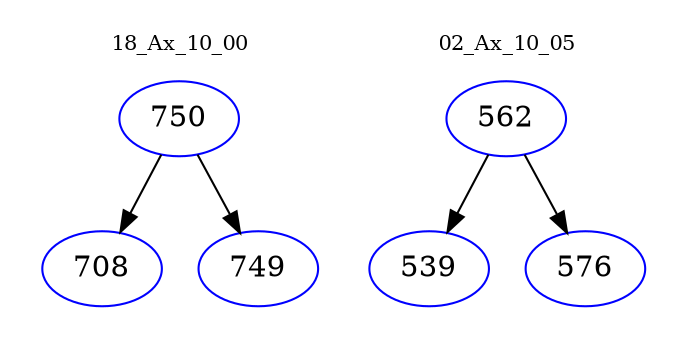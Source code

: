 digraph{
subgraph cluster_0 {
color = white
label = "18_Ax_10_00";
fontsize=10;
T0_750 [label="750", color="blue"]
T0_750 -> T0_708 [color="black"]
T0_708 [label="708", color="blue"]
T0_750 -> T0_749 [color="black"]
T0_749 [label="749", color="blue"]
}
subgraph cluster_1 {
color = white
label = "02_Ax_10_05";
fontsize=10;
T1_562 [label="562", color="blue"]
T1_562 -> T1_539 [color="black"]
T1_539 [label="539", color="blue"]
T1_562 -> T1_576 [color="black"]
T1_576 [label="576", color="blue"]
}
}
